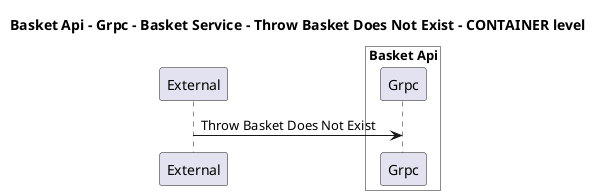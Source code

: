 @startuml

title Basket Api - Grpc - Basket Service - Throw Basket Does Not Exist - CONTAINER level

participant "External" as C4InterFlow.SoftwareSystems.ExternalSystem

box "Basket Api" #White
    participant "Grpc" as dotnet.eShop.Architecture.SoftwareSystems.BasketApi.Containers.Grpc
end box


C4InterFlow.SoftwareSystems.ExternalSystem -> dotnet.eShop.Architecture.SoftwareSystems.BasketApi.Containers.Grpc : Throw Basket Does Not Exist


@enduml
